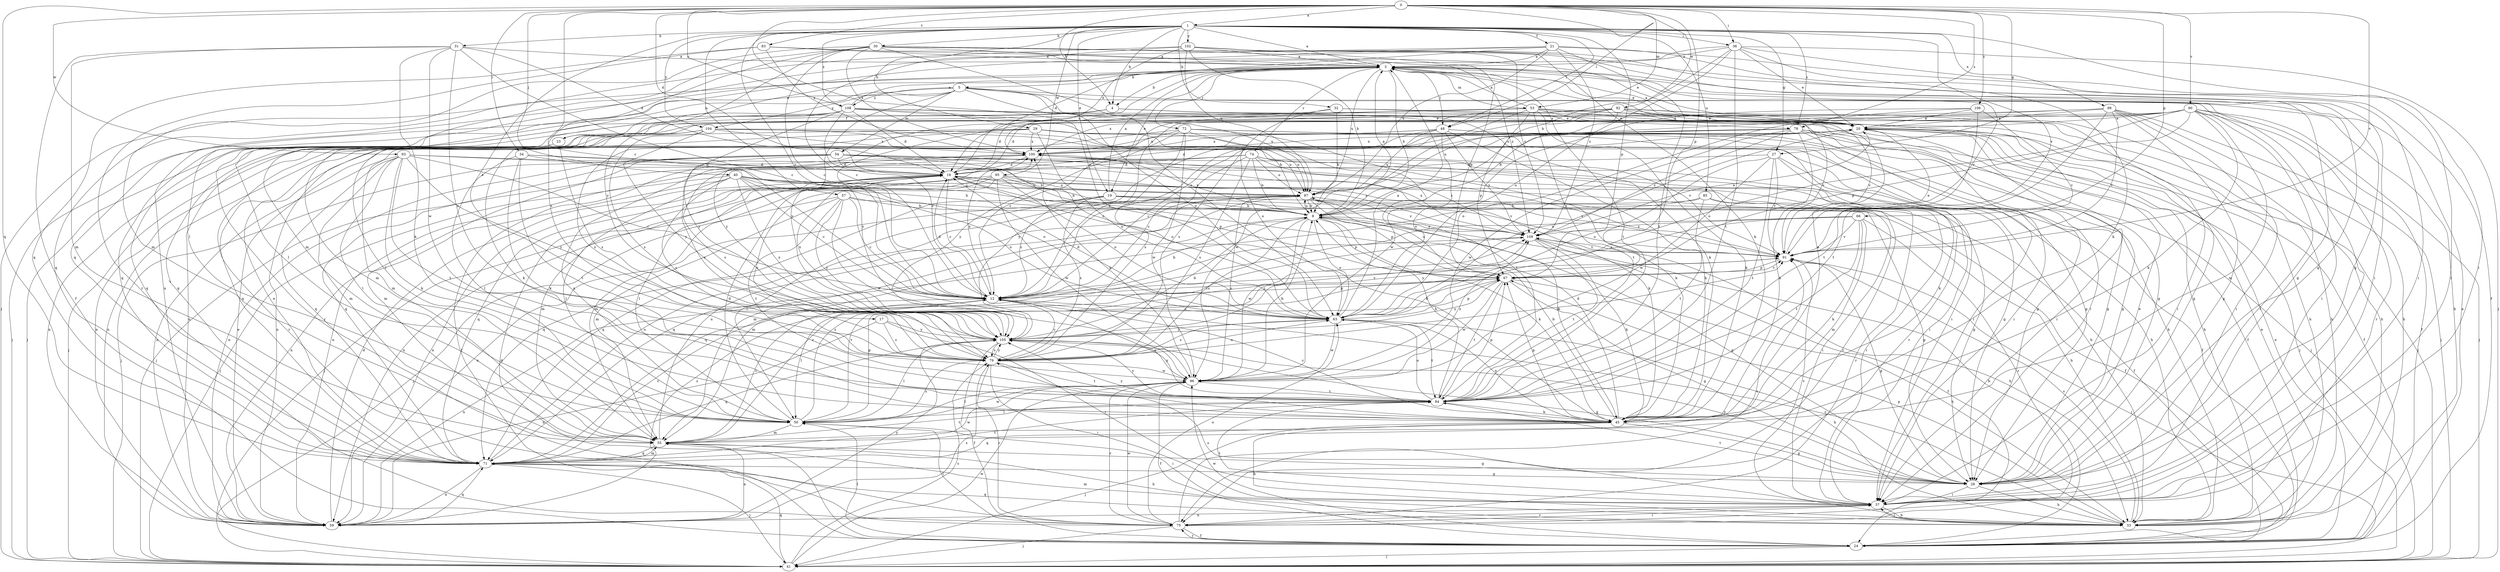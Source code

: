 strict digraph  {
0;
1;
3;
4;
5;
8;
12;
16;
17;
19;
20;
21;
23;
24;
27;
28;
29;
30;
31;
32;
33;
34;
36;
37;
40;
41;
45;
48;
50;
53;
54;
55;
57;
59;
63;
66;
67;
71;
72;
74;
75;
78;
79;
83;
84;
85;
87;
90;
91;
92;
93;
95;
96;
98;
100;
102;
104;
105;
106;
108;
109;
0 -> 1  [label=a];
0 -> 4  [label=b];
0 -> 12  [label=c];
0 -> 16  [label=d];
0 -> 27  [label=g];
0 -> 34  [label=i];
0 -> 36  [label=i];
0 -> 40  [label=j];
0 -> 48  [label=l];
0 -> 53  [label=m];
0 -> 63  [label=o];
0 -> 66  [label=p];
0 -> 67  [label=p];
0 -> 71  [label=q];
0 -> 78  [label=s];
0 -> 83  [label=t];
0 -> 90  [label=v];
0 -> 91  [label=v];
0 -> 92  [label=w];
0 -> 93  [label=w];
0 -> 106  [label=z];
0 -> 108  [label=z];
1 -> 3  [label=a];
1 -> 4  [label=b];
1 -> 12  [label=c];
1 -> 17  [label=e];
1 -> 19  [label=e];
1 -> 21  [label=f];
1 -> 27  [label=g];
1 -> 29  [label=h];
1 -> 30  [label=h];
1 -> 31  [label=h];
1 -> 32  [label=h];
1 -> 36  [label=i];
1 -> 37  [label=i];
1 -> 48  [label=l];
1 -> 57  [label=n];
1 -> 67  [label=p];
1 -> 78  [label=s];
1 -> 85  [label=u];
1 -> 91  [label=v];
1 -> 95  [label=w];
1 -> 98  [label=x];
1 -> 102  [label=y];
1 -> 104  [label=y];
1 -> 108  [label=z];
3 -> 4  [label=b];
3 -> 5  [label=b];
3 -> 8  [label=b];
3 -> 19  [label=e];
3 -> 20  [label=e];
3 -> 28  [label=g];
3 -> 37  [label=i];
3 -> 48  [label=l];
3 -> 53  [label=m];
3 -> 71  [label=q];
3 -> 72  [label=r];
3 -> 74  [label=r];
3 -> 84  [label=t];
3 -> 87  [label=u];
3 -> 91  [label=v];
4 -> 20  [label=e];
4 -> 23  [label=f];
4 -> 41  [label=j];
4 -> 78  [label=s];
5 -> 33  [label=h];
5 -> 37  [label=i];
5 -> 45  [label=k];
5 -> 50  [label=l];
5 -> 54  [label=m];
5 -> 63  [label=o];
5 -> 71  [label=q];
5 -> 87  [label=u];
5 -> 104  [label=y];
5 -> 105  [label=y];
5 -> 108  [label=z];
8 -> 3  [label=a];
8 -> 28  [label=g];
8 -> 45  [label=k];
8 -> 55  [label=m];
8 -> 63  [label=o];
8 -> 67  [label=p];
8 -> 79  [label=s];
8 -> 87  [label=u];
8 -> 96  [label=w];
8 -> 100  [label=x];
8 -> 109  [label=z];
12 -> 8  [label=b];
12 -> 16  [label=d];
12 -> 50  [label=l];
12 -> 59  [label=n];
12 -> 63  [label=o];
12 -> 67  [label=p];
12 -> 91  [label=v];
12 -> 100  [label=x];
16 -> 3  [label=a];
16 -> 12  [label=c];
16 -> 45  [label=k];
16 -> 50  [label=l];
16 -> 55  [label=m];
16 -> 59  [label=n];
16 -> 67  [label=p];
16 -> 71  [label=q];
16 -> 75  [label=r];
16 -> 87  [label=u];
17 -> 37  [label=i];
17 -> 59  [label=n];
17 -> 79  [label=s];
17 -> 105  [label=y];
19 -> 3  [label=a];
19 -> 8  [label=b];
19 -> 12  [label=c];
19 -> 24  [label=f];
19 -> 28  [label=g];
19 -> 50  [label=l];
19 -> 71  [label=q];
19 -> 79  [label=s];
20 -> 3  [label=a];
20 -> 12  [label=c];
20 -> 24  [label=f];
20 -> 33  [label=h];
20 -> 37  [label=i];
20 -> 41  [label=j];
20 -> 55  [label=m];
20 -> 63  [label=o];
20 -> 100  [label=x];
21 -> 3  [label=a];
21 -> 16  [label=d];
21 -> 24  [label=f];
21 -> 37  [label=i];
21 -> 55  [label=m];
21 -> 59  [label=n];
21 -> 84  [label=t];
21 -> 87  [label=u];
21 -> 109  [label=z];
23 -> 3  [label=a];
23 -> 59  [label=n];
23 -> 79  [label=s];
24 -> 3  [label=a];
24 -> 8  [label=b];
24 -> 16  [label=d];
24 -> 20  [label=e];
24 -> 41  [label=j];
24 -> 50  [label=l];
24 -> 75  [label=r];
24 -> 96  [label=w];
27 -> 16  [label=d];
27 -> 24  [label=f];
27 -> 45  [label=k];
27 -> 63  [label=o];
27 -> 84  [label=t];
27 -> 91  [label=v];
27 -> 96  [label=w];
28 -> 20  [label=e];
28 -> 33  [label=h];
28 -> 37  [label=i];
28 -> 84  [label=t];
28 -> 105  [label=y];
29 -> 28  [label=g];
29 -> 37  [label=i];
29 -> 45  [label=k];
29 -> 59  [label=n];
29 -> 63  [label=o];
29 -> 79  [label=s];
29 -> 87  [label=u];
29 -> 100  [label=x];
30 -> 3  [label=a];
30 -> 12  [label=c];
30 -> 28  [label=g];
30 -> 37  [label=i];
30 -> 45  [label=k];
30 -> 50  [label=l];
30 -> 55  [label=m];
30 -> 63  [label=o];
30 -> 79  [label=s];
30 -> 100  [label=x];
30 -> 105  [label=y];
30 -> 109  [label=z];
31 -> 3  [label=a];
31 -> 12  [label=c];
31 -> 16  [label=d];
31 -> 24  [label=f];
31 -> 45  [label=k];
31 -> 55  [label=m];
31 -> 79  [label=s];
31 -> 96  [label=w];
32 -> 8  [label=b];
32 -> 20  [label=e];
32 -> 33  [label=h];
32 -> 63  [label=o];
32 -> 105  [label=y];
33 -> 12  [label=c];
33 -> 20  [label=e];
33 -> 37  [label=i];
33 -> 55  [label=m];
33 -> 67  [label=p];
33 -> 71  [label=q];
33 -> 79  [label=s];
33 -> 91  [label=v];
34 -> 16  [label=d];
34 -> 45  [label=k];
34 -> 50  [label=l];
34 -> 63  [label=o];
34 -> 84  [label=t];
34 -> 109  [label=z];
36 -> 3  [label=a];
36 -> 8  [label=b];
36 -> 20  [label=e];
36 -> 37  [label=i];
36 -> 41  [label=j];
36 -> 45  [label=k];
36 -> 63  [label=o];
36 -> 71  [label=q];
36 -> 84  [label=t];
37 -> 33  [label=h];
37 -> 59  [label=n];
37 -> 75  [label=r];
37 -> 84  [label=t];
37 -> 91  [label=v];
40 -> 8  [label=b];
40 -> 12  [label=c];
40 -> 28  [label=g];
40 -> 41  [label=j];
40 -> 50  [label=l];
40 -> 59  [label=n];
40 -> 63  [label=o];
40 -> 79  [label=s];
40 -> 87  [label=u];
40 -> 91  [label=v];
40 -> 105  [label=y];
41 -> 71  [label=q];
41 -> 79  [label=s];
41 -> 96  [label=w];
45 -> 3  [label=a];
45 -> 8  [label=b];
45 -> 12  [label=c];
45 -> 16  [label=d];
45 -> 28  [label=g];
45 -> 33  [label=h];
45 -> 41  [label=j];
45 -> 63  [label=o];
45 -> 67  [label=p];
45 -> 71  [label=q];
45 -> 105  [label=y];
48 -> 16  [label=d];
48 -> 33  [label=h];
48 -> 41  [label=j];
48 -> 45  [label=k];
48 -> 63  [label=o];
48 -> 87  [label=u];
48 -> 100  [label=x];
48 -> 105  [label=y];
48 -> 109  [label=z];
50 -> 16  [label=d];
50 -> 37  [label=i];
50 -> 55  [label=m];
50 -> 67  [label=p];
50 -> 79  [label=s];
50 -> 91  [label=v];
50 -> 96  [label=w];
50 -> 100  [label=x];
50 -> 109  [label=z];
53 -> 3  [label=a];
53 -> 12  [label=c];
53 -> 16  [label=d];
53 -> 20  [label=e];
53 -> 28  [label=g];
53 -> 33  [label=h];
53 -> 45  [label=k];
53 -> 59  [label=n];
53 -> 67  [label=p];
53 -> 84  [label=t];
53 -> 91  [label=v];
53 -> 96  [label=w];
54 -> 16  [label=d];
54 -> 28  [label=g];
54 -> 37  [label=i];
54 -> 41  [label=j];
54 -> 45  [label=k];
54 -> 55  [label=m];
54 -> 59  [label=n];
54 -> 63  [label=o];
54 -> 71  [label=q];
54 -> 79  [label=s];
55 -> 12  [label=c];
55 -> 28  [label=g];
55 -> 33  [label=h];
55 -> 59  [label=n];
55 -> 71  [label=q];
55 -> 84  [label=t];
55 -> 87  [label=u];
55 -> 109  [label=z];
57 -> 8  [label=b];
57 -> 12  [label=c];
57 -> 33  [label=h];
57 -> 41  [label=j];
57 -> 55  [label=m];
57 -> 84  [label=t];
57 -> 96  [label=w];
57 -> 105  [label=y];
59 -> 16  [label=d];
59 -> 20  [label=e];
59 -> 71  [label=q];
59 -> 79  [label=s];
59 -> 105  [label=y];
59 -> 109  [label=z];
63 -> 3  [label=a];
63 -> 16  [label=d];
63 -> 33  [label=h];
63 -> 67  [label=p];
63 -> 79  [label=s];
63 -> 84  [label=t];
63 -> 96  [label=w];
63 -> 105  [label=y];
66 -> 45  [label=k];
66 -> 55  [label=m];
66 -> 71  [label=q];
66 -> 75  [label=r];
66 -> 84  [label=t];
66 -> 91  [label=v];
66 -> 105  [label=y];
66 -> 109  [label=z];
67 -> 12  [label=c];
67 -> 28  [label=g];
67 -> 33  [label=h];
67 -> 84  [label=t];
67 -> 87  [label=u];
67 -> 91  [label=v];
67 -> 96  [label=w];
67 -> 105  [label=y];
71 -> 12  [label=c];
71 -> 20  [label=e];
71 -> 28  [label=g];
71 -> 41  [label=j];
71 -> 55  [label=m];
71 -> 59  [label=n];
71 -> 84  [label=t];
71 -> 87  [label=u];
71 -> 96  [label=w];
72 -> 28  [label=g];
72 -> 37  [label=i];
72 -> 45  [label=k];
72 -> 71  [label=q];
72 -> 79  [label=s];
72 -> 84  [label=t];
72 -> 96  [label=w];
72 -> 100  [label=x];
72 -> 105  [label=y];
74 -> 8  [label=b];
74 -> 12  [label=c];
74 -> 16  [label=d];
74 -> 33  [label=h];
74 -> 41  [label=j];
74 -> 59  [label=n];
74 -> 75  [label=r];
74 -> 79  [label=s];
74 -> 87  [label=u];
74 -> 109  [label=z];
75 -> 24  [label=f];
75 -> 37  [label=i];
75 -> 41  [label=j];
75 -> 50  [label=l];
75 -> 63  [label=o];
75 -> 91  [label=v];
75 -> 96  [label=w];
78 -> 12  [label=c];
78 -> 24  [label=f];
78 -> 28  [label=g];
78 -> 37  [label=i];
78 -> 41  [label=j];
78 -> 45  [label=k];
78 -> 59  [label=n];
78 -> 96  [label=w];
78 -> 100  [label=x];
78 -> 109  [label=z];
79 -> 12  [label=c];
79 -> 37  [label=i];
79 -> 63  [label=o];
79 -> 75  [label=r];
79 -> 84  [label=t];
79 -> 91  [label=v];
79 -> 96  [label=w];
79 -> 105  [label=y];
83 -> 3  [label=a];
83 -> 20  [label=e];
83 -> 71  [label=q];
83 -> 75  [label=r];
83 -> 100  [label=x];
83 -> 109  [label=z];
84 -> 8  [label=b];
84 -> 12  [label=c];
84 -> 45  [label=k];
84 -> 50  [label=l];
84 -> 63  [label=o];
84 -> 67  [label=p];
84 -> 105  [label=y];
85 -> 8  [label=b];
85 -> 37  [label=i];
85 -> 71  [label=q];
85 -> 75  [label=r];
85 -> 84  [label=t];
87 -> 8  [label=b];
87 -> 24  [label=f];
87 -> 37  [label=i];
87 -> 45  [label=k];
87 -> 55  [label=m];
87 -> 59  [label=n];
87 -> 67  [label=p];
87 -> 71  [label=q];
87 -> 109  [label=z];
90 -> 20  [label=e];
90 -> 24  [label=f];
90 -> 37  [label=i];
90 -> 41  [label=j];
90 -> 45  [label=k];
90 -> 55  [label=m];
90 -> 63  [label=o];
90 -> 67  [label=p];
90 -> 71  [label=q];
90 -> 75  [label=r];
90 -> 100  [label=x];
90 -> 105  [label=y];
91 -> 20  [label=e];
91 -> 28  [label=g];
91 -> 41  [label=j];
91 -> 67  [label=p];
91 -> 109  [label=z];
92 -> 8  [label=b];
92 -> 12  [label=c];
92 -> 16  [label=d];
92 -> 20  [label=e];
92 -> 33  [label=h];
92 -> 37  [label=i];
92 -> 55  [label=m];
92 -> 79  [label=s];
92 -> 91  [label=v];
93 -> 8  [label=b];
93 -> 12  [label=c];
93 -> 16  [label=d];
93 -> 45  [label=k];
93 -> 50  [label=l];
93 -> 55  [label=m];
93 -> 59  [label=n];
93 -> 71  [label=q];
93 -> 84  [label=t];
93 -> 105  [label=y];
95 -> 8  [label=b];
95 -> 41  [label=j];
95 -> 55  [label=m];
95 -> 59  [label=n];
95 -> 63  [label=o];
95 -> 79  [label=s];
95 -> 87  [label=u];
95 -> 91  [label=v];
95 -> 96  [label=w];
96 -> 8  [label=b];
96 -> 24  [label=f];
96 -> 50  [label=l];
96 -> 75  [label=r];
96 -> 84  [label=t];
96 -> 87  [label=u];
96 -> 100  [label=x];
96 -> 105  [label=y];
96 -> 109  [label=z];
98 -> 20  [label=e];
98 -> 28  [label=g];
98 -> 33  [label=h];
98 -> 37  [label=i];
98 -> 41  [label=j];
98 -> 50  [label=l];
98 -> 84  [label=t];
98 -> 87  [label=u];
98 -> 91  [label=v];
100 -> 16  [label=d];
100 -> 24  [label=f];
100 -> 33  [label=h];
100 -> 79  [label=s];
100 -> 91  [label=v];
102 -> 3  [label=a];
102 -> 8  [label=b];
102 -> 12  [label=c];
102 -> 28  [label=g];
102 -> 41  [label=j];
102 -> 67  [label=p];
102 -> 87  [label=u];
102 -> 100  [label=x];
104 -> 28  [label=g];
104 -> 41  [label=j];
104 -> 59  [label=n];
104 -> 75  [label=r];
104 -> 79  [label=s];
104 -> 87  [label=u];
104 -> 91  [label=v];
104 -> 100  [label=x];
104 -> 105  [label=y];
105 -> 8  [label=b];
105 -> 24  [label=f];
105 -> 28  [label=g];
105 -> 50  [label=l];
105 -> 71  [label=q];
105 -> 79  [label=s];
105 -> 100  [label=x];
105 -> 109  [label=z];
106 -> 20  [label=e];
106 -> 63  [label=o];
106 -> 84  [label=t];
106 -> 91  [label=v];
106 -> 96  [label=w];
108 -> 3  [label=a];
108 -> 8  [label=b];
108 -> 12  [label=c];
108 -> 16  [label=d];
108 -> 20  [label=e];
108 -> 28  [label=g];
108 -> 37  [label=i];
108 -> 41  [label=j];
108 -> 71  [label=q];
108 -> 75  [label=r];
108 -> 105  [label=y];
109 -> 20  [label=e];
109 -> 24  [label=f];
109 -> 33  [label=h];
109 -> 45  [label=k];
109 -> 84  [label=t];
109 -> 91  [label=v];
109 -> 100  [label=x];
}
